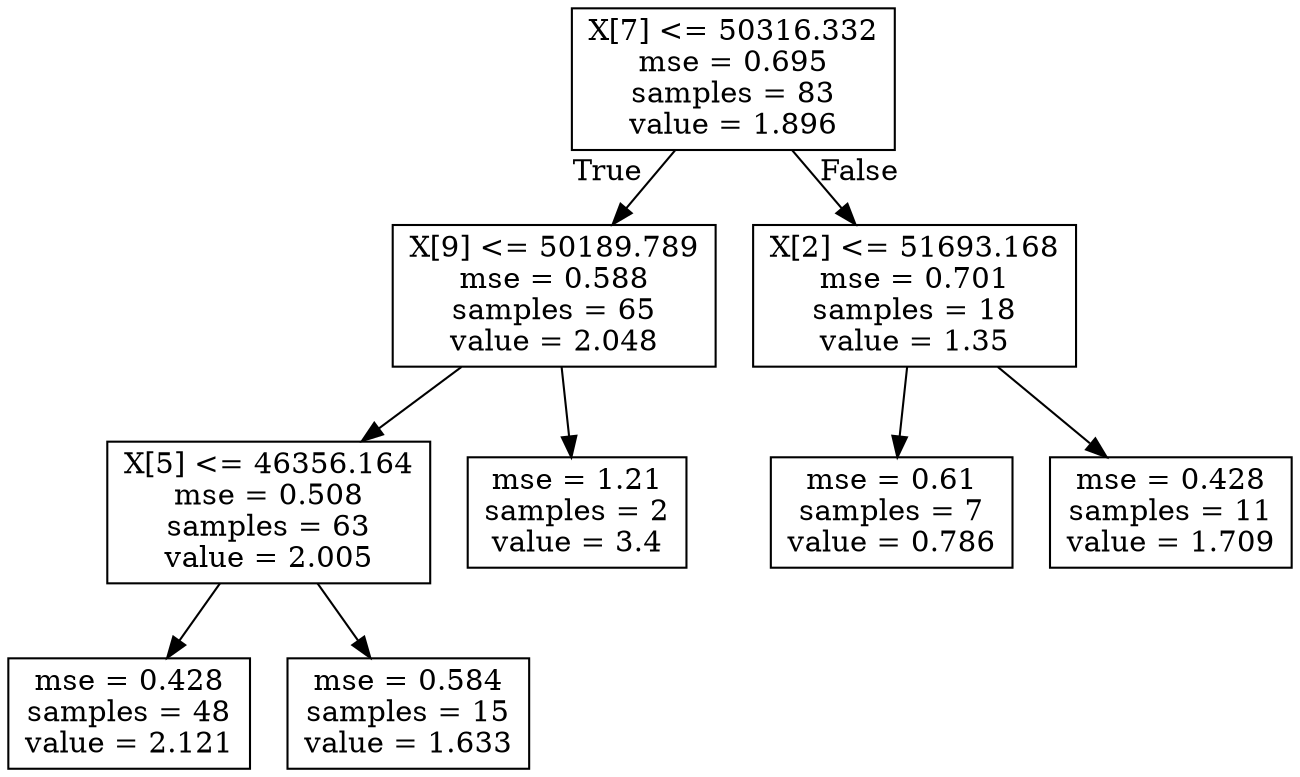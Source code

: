 digraph Tree {
node [shape=box] ;
0 [label="X[7] <= 50316.332\nmse = 0.695\nsamples = 83\nvalue = 1.896"] ;
1 [label="X[9] <= 50189.789\nmse = 0.588\nsamples = 65\nvalue = 2.048"] ;
0 -> 1 [labeldistance=2.5, labelangle=45, headlabel="True"] ;
3 [label="X[5] <= 46356.164\nmse = 0.508\nsamples = 63\nvalue = 2.005"] ;
1 -> 3 ;
7 [label="mse = 0.428\nsamples = 48\nvalue = 2.121"] ;
3 -> 7 ;
8 [label="mse = 0.584\nsamples = 15\nvalue = 1.633"] ;
3 -> 8 ;
4 [label="mse = 1.21\nsamples = 2\nvalue = 3.4"] ;
1 -> 4 ;
2 [label="X[2] <= 51693.168\nmse = 0.701\nsamples = 18\nvalue = 1.35"] ;
0 -> 2 [labeldistance=2.5, labelangle=-45, headlabel="False"] ;
5 [label="mse = 0.61\nsamples = 7\nvalue = 0.786"] ;
2 -> 5 ;
6 [label="mse = 0.428\nsamples = 11\nvalue = 1.709"] ;
2 -> 6 ;
}